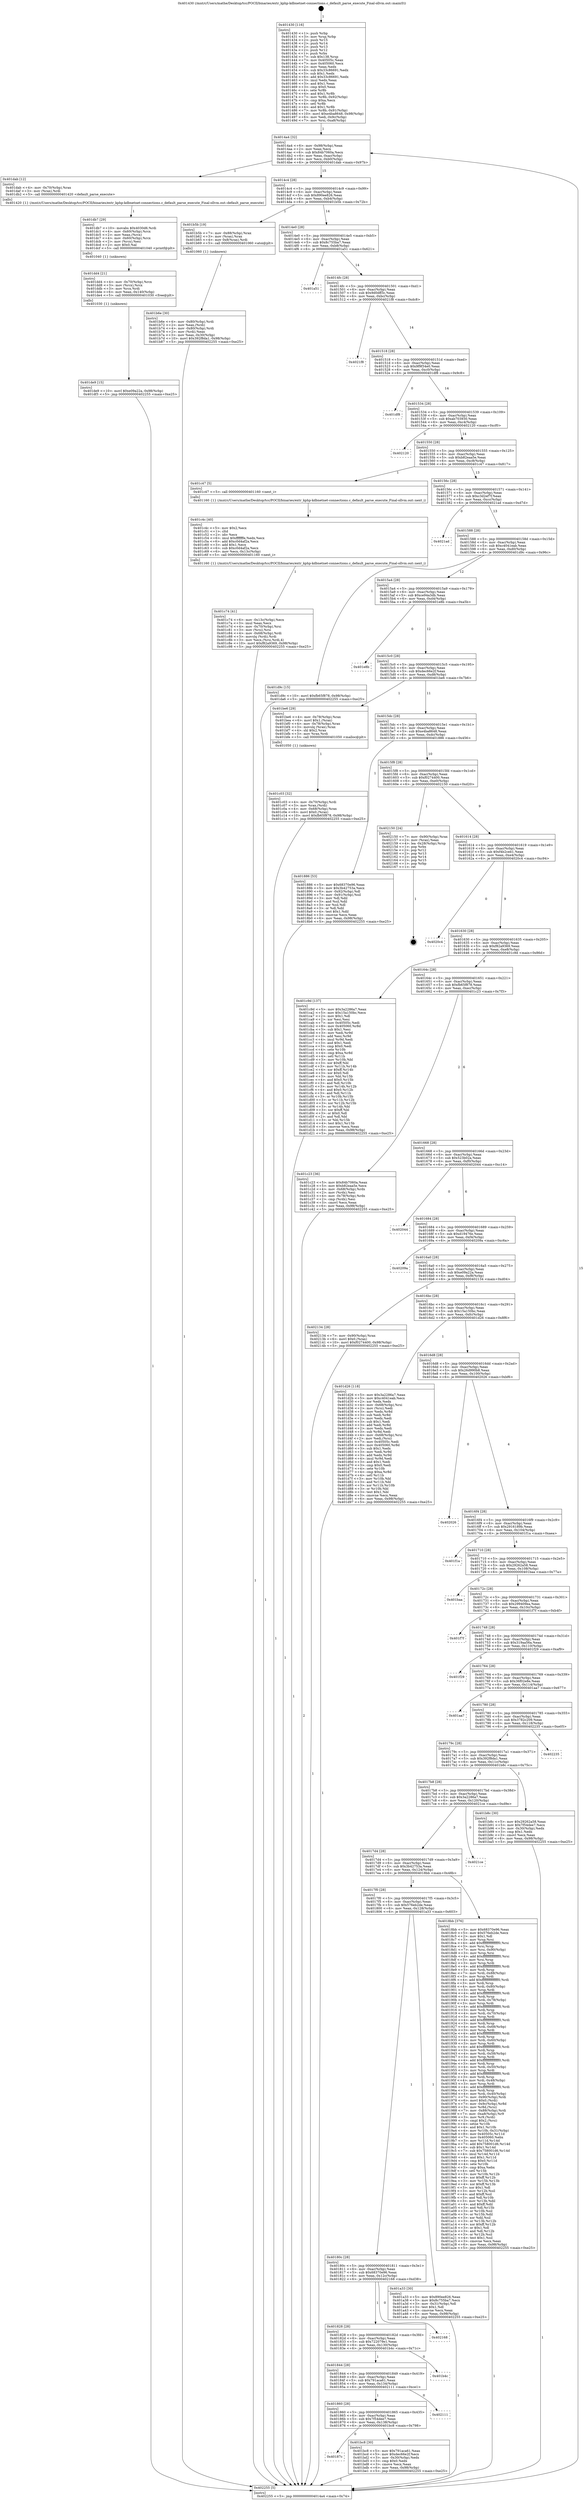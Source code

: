 digraph "0x401430" {
  label = "0x401430 (/mnt/c/Users/mathe/Desktop/tcc/POCII/binaries/extr_kphp-kdbnetnet-connections.c_default_parse_execute_Final-ollvm.out::main(0))"
  labelloc = "t"
  node[shape=record]

  Entry [label="",width=0.3,height=0.3,shape=circle,fillcolor=black,style=filled]
  "0x4014a4" [label="{
     0x4014a4 [32]\l
     | [instrs]\l
     &nbsp;&nbsp;0x4014a4 \<+6\>: mov -0x98(%rbp),%eax\l
     &nbsp;&nbsp;0x4014aa \<+2\>: mov %eax,%ecx\l
     &nbsp;&nbsp;0x4014ac \<+6\>: sub $0x84b7060a,%ecx\l
     &nbsp;&nbsp;0x4014b2 \<+6\>: mov %eax,-0xac(%rbp)\l
     &nbsp;&nbsp;0x4014b8 \<+6\>: mov %ecx,-0xb0(%rbp)\l
     &nbsp;&nbsp;0x4014be \<+6\>: je 0000000000401dab \<main+0x97b\>\l
  }"]
  "0x401dab" [label="{
     0x401dab [12]\l
     | [instrs]\l
     &nbsp;&nbsp;0x401dab \<+4\>: mov -0x70(%rbp),%rax\l
     &nbsp;&nbsp;0x401daf \<+3\>: mov (%rax),%rdi\l
     &nbsp;&nbsp;0x401db2 \<+5\>: call 0000000000401420 \<default_parse_execute\>\l
     | [calls]\l
     &nbsp;&nbsp;0x401420 \{1\} (/mnt/c/Users/mathe/Desktop/tcc/POCII/binaries/extr_kphp-kdbnetnet-connections.c_default_parse_execute_Final-ollvm.out::default_parse_execute)\l
  }"]
  "0x4014c4" [label="{
     0x4014c4 [28]\l
     | [instrs]\l
     &nbsp;&nbsp;0x4014c4 \<+5\>: jmp 00000000004014c9 \<main+0x99\>\l
     &nbsp;&nbsp;0x4014c9 \<+6\>: mov -0xac(%rbp),%eax\l
     &nbsp;&nbsp;0x4014cf \<+5\>: sub $0x890ee826,%eax\l
     &nbsp;&nbsp;0x4014d4 \<+6\>: mov %eax,-0xb4(%rbp)\l
     &nbsp;&nbsp;0x4014da \<+6\>: je 0000000000401b5b \<main+0x72b\>\l
  }"]
  Exit [label="",width=0.3,height=0.3,shape=circle,fillcolor=black,style=filled,peripheries=2]
  "0x401b5b" [label="{
     0x401b5b [19]\l
     | [instrs]\l
     &nbsp;&nbsp;0x401b5b \<+7\>: mov -0x88(%rbp),%rax\l
     &nbsp;&nbsp;0x401b62 \<+3\>: mov (%rax),%rax\l
     &nbsp;&nbsp;0x401b65 \<+4\>: mov 0x8(%rax),%rdi\l
     &nbsp;&nbsp;0x401b69 \<+5\>: call 0000000000401060 \<atoi@plt\>\l
     | [calls]\l
     &nbsp;&nbsp;0x401060 \{1\} (unknown)\l
  }"]
  "0x4014e0" [label="{
     0x4014e0 [28]\l
     | [instrs]\l
     &nbsp;&nbsp;0x4014e0 \<+5\>: jmp 00000000004014e5 \<main+0xb5\>\l
     &nbsp;&nbsp;0x4014e5 \<+6\>: mov -0xac(%rbp),%eax\l
     &nbsp;&nbsp;0x4014eb \<+5\>: sub $0x8c755ba7,%eax\l
     &nbsp;&nbsp;0x4014f0 \<+6\>: mov %eax,-0xb8(%rbp)\l
     &nbsp;&nbsp;0x4014f6 \<+6\>: je 0000000000401a51 \<main+0x621\>\l
  }"]
  "0x401de9" [label="{
     0x401de9 [15]\l
     | [instrs]\l
     &nbsp;&nbsp;0x401de9 \<+10\>: movl $0xe09a22a,-0x98(%rbp)\l
     &nbsp;&nbsp;0x401df3 \<+5\>: jmp 0000000000402255 \<main+0xe25\>\l
  }"]
  "0x401a51" [label="{
     0x401a51\l
  }", style=dashed]
  "0x4014fc" [label="{
     0x4014fc [28]\l
     | [instrs]\l
     &nbsp;&nbsp;0x4014fc \<+5\>: jmp 0000000000401501 \<main+0xd1\>\l
     &nbsp;&nbsp;0x401501 \<+6\>: mov -0xac(%rbp),%eax\l
     &nbsp;&nbsp;0x401507 \<+5\>: sub $0x9d0dff3c,%eax\l
     &nbsp;&nbsp;0x40150c \<+6\>: mov %eax,-0xbc(%rbp)\l
     &nbsp;&nbsp;0x401512 \<+6\>: je 00000000004021f8 \<main+0xdc8\>\l
  }"]
  "0x401dd4" [label="{
     0x401dd4 [21]\l
     | [instrs]\l
     &nbsp;&nbsp;0x401dd4 \<+4\>: mov -0x70(%rbp),%rcx\l
     &nbsp;&nbsp;0x401dd8 \<+3\>: mov (%rcx),%rcx\l
     &nbsp;&nbsp;0x401ddb \<+3\>: mov %rcx,%rdi\l
     &nbsp;&nbsp;0x401dde \<+6\>: mov %eax,-0x140(%rbp)\l
     &nbsp;&nbsp;0x401de4 \<+5\>: call 0000000000401030 \<free@plt\>\l
     | [calls]\l
     &nbsp;&nbsp;0x401030 \{1\} (unknown)\l
  }"]
  "0x4021f8" [label="{
     0x4021f8\l
  }", style=dashed]
  "0x401518" [label="{
     0x401518 [28]\l
     | [instrs]\l
     &nbsp;&nbsp;0x401518 \<+5\>: jmp 000000000040151d \<main+0xed\>\l
     &nbsp;&nbsp;0x40151d \<+6\>: mov -0xac(%rbp),%eax\l
     &nbsp;&nbsp;0x401523 \<+5\>: sub $0x9f9f34e0,%eax\l
     &nbsp;&nbsp;0x401528 \<+6\>: mov %eax,-0xc0(%rbp)\l
     &nbsp;&nbsp;0x40152e \<+6\>: je 0000000000401df8 \<main+0x9c8\>\l
  }"]
  "0x401db7" [label="{
     0x401db7 [29]\l
     | [instrs]\l
     &nbsp;&nbsp;0x401db7 \<+10\>: movabs $0x4030d6,%rdi\l
     &nbsp;&nbsp;0x401dc1 \<+4\>: mov -0x60(%rbp),%rcx\l
     &nbsp;&nbsp;0x401dc5 \<+2\>: mov %eax,(%rcx)\l
     &nbsp;&nbsp;0x401dc7 \<+4\>: mov -0x60(%rbp),%rcx\l
     &nbsp;&nbsp;0x401dcb \<+2\>: mov (%rcx),%esi\l
     &nbsp;&nbsp;0x401dcd \<+2\>: mov $0x0,%al\l
     &nbsp;&nbsp;0x401dcf \<+5\>: call 0000000000401040 \<printf@plt\>\l
     | [calls]\l
     &nbsp;&nbsp;0x401040 \{1\} (unknown)\l
  }"]
  "0x401df8" [label="{
     0x401df8\l
  }", style=dashed]
  "0x401534" [label="{
     0x401534 [28]\l
     | [instrs]\l
     &nbsp;&nbsp;0x401534 \<+5\>: jmp 0000000000401539 \<main+0x109\>\l
     &nbsp;&nbsp;0x401539 \<+6\>: mov -0xac(%rbp),%eax\l
     &nbsp;&nbsp;0x40153f \<+5\>: sub $0xab703930,%eax\l
     &nbsp;&nbsp;0x401544 \<+6\>: mov %eax,-0xc4(%rbp)\l
     &nbsp;&nbsp;0x40154a \<+6\>: je 0000000000402120 \<main+0xcf0\>\l
  }"]
  "0x401c74" [label="{
     0x401c74 [41]\l
     | [instrs]\l
     &nbsp;&nbsp;0x401c74 \<+6\>: mov -0x13c(%rbp),%ecx\l
     &nbsp;&nbsp;0x401c7a \<+3\>: imul %eax,%ecx\l
     &nbsp;&nbsp;0x401c7d \<+4\>: mov -0x70(%rbp),%rsi\l
     &nbsp;&nbsp;0x401c81 \<+3\>: mov (%rsi),%rsi\l
     &nbsp;&nbsp;0x401c84 \<+4\>: mov -0x68(%rbp),%rdi\l
     &nbsp;&nbsp;0x401c88 \<+3\>: movslq (%rdi),%rdi\l
     &nbsp;&nbsp;0x401c8b \<+3\>: mov %ecx,(%rsi,%rdi,4)\l
     &nbsp;&nbsp;0x401c8e \<+10\>: movl $0xf82a9369,-0x98(%rbp)\l
     &nbsp;&nbsp;0x401c98 \<+5\>: jmp 0000000000402255 \<main+0xe25\>\l
  }"]
  "0x402120" [label="{
     0x402120\l
  }", style=dashed]
  "0x401550" [label="{
     0x401550 [28]\l
     | [instrs]\l
     &nbsp;&nbsp;0x401550 \<+5\>: jmp 0000000000401555 \<main+0x125\>\l
     &nbsp;&nbsp;0x401555 \<+6\>: mov -0xac(%rbp),%eax\l
     &nbsp;&nbsp;0x40155b \<+5\>: sub $0xb82eaa5e,%eax\l
     &nbsp;&nbsp;0x401560 \<+6\>: mov %eax,-0xc8(%rbp)\l
     &nbsp;&nbsp;0x401566 \<+6\>: je 0000000000401c47 \<main+0x817\>\l
  }"]
  "0x401c4c" [label="{
     0x401c4c [40]\l
     | [instrs]\l
     &nbsp;&nbsp;0x401c4c \<+5\>: mov $0x2,%ecx\l
     &nbsp;&nbsp;0x401c51 \<+1\>: cltd\l
     &nbsp;&nbsp;0x401c52 \<+2\>: idiv %ecx\l
     &nbsp;&nbsp;0x401c54 \<+6\>: imul $0xfffffffe,%edx,%ecx\l
     &nbsp;&nbsp;0x401c5a \<+6\>: add $0xc0d4af2a,%ecx\l
     &nbsp;&nbsp;0x401c60 \<+3\>: add $0x1,%ecx\l
     &nbsp;&nbsp;0x401c63 \<+6\>: sub $0xc0d4af2a,%ecx\l
     &nbsp;&nbsp;0x401c69 \<+6\>: mov %ecx,-0x13c(%rbp)\l
     &nbsp;&nbsp;0x401c6f \<+5\>: call 0000000000401160 \<next_i\>\l
     | [calls]\l
     &nbsp;&nbsp;0x401160 \{1\} (/mnt/c/Users/mathe/Desktop/tcc/POCII/binaries/extr_kphp-kdbnetnet-connections.c_default_parse_execute_Final-ollvm.out::next_i)\l
  }"]
  "0x401c47" [label="{
     0x401c47 [5]\l
     | [instrs]\l
     &nbsp;&nbsp;0x401c47 \<+5\>: call 0000000000401160 \<next_i\>\l
     | [calls]\l
     &nbsp;&nbsp;0x401160 \{1\} (/mnt/c/Users/mathe/Desktop/tcc/POCII/binaries/extr_kphp-kdbnetnet-connections.c_default_parse_execute_Final-ollvm.out::next_i)\l
  }"]
  "0x40156c" [label="{
     0x40156c [28]\l
     | [instrs]\l
     &nbsp;&nbsp;0x40156c \<+5\>: jmp 0000000000401571 \<main+0x141\>\l
     &nbsp;&nbsp;0x401571 \<+6\>: mov -0xac(%rbp),%eax\l
     &nbsp;&nbsp;0x401577 \<+5\>: sub $0xc3d2ef7f,%eax\l
     &nbsp;&nbsp;0x40157c \<+6\>: mov %eax,-0xcc(%rbp)\l
     &nbsp;&nbsp;0x401582 \<+6\>: je 00000000004021ad \<main+0xd7d\>\l
  }"]
  "0x401c03" [label="{
     0x401c03 [32]\l
     | [instrs]\l
     &nbsp;&nbsp;0x401c03 \<+4\>: mov -0x70(%rbp),%rdi\l
     &nbsp;&nbsp;0x401c07 \<+3\>: mov %rax,(%rdi)\l
     &nbsp;&nbsp;0x401c0a \<+4\>: mov -0x68(%rbp),%rax\l
     &nbsp;&nbsp;0x401c0e \<+6\>: movl $0x0,(%rax)\l
     &nbsp;&nbsp;0x401c14 \<+10\>: movl $0xfb65f878,-0x98(%rbp)\l
     &nbsp;&nbsp;0x401c1e \<+5\>: jmp 0000000000402255 \<main+0xe25\>\l
  }"]
  "0x4021ad" [label="{
     0x4021ad\l
  }", style=dashed]
  "0x401588" [label="{
     0x401588 [28]\l
     | [instrs]\l
     &nbsp;&nbsp;0x401588 \<+5\>: jmp 000000000040158d \<main+0x15d\>\l
     &nbsp;&nbsp;0x40158d \<+6\>: mov -0xac(%rbp),%eax\l
     &nbsp;&nbsp;0x401593 \<+5\>: sub $0xc4041eab,%eax\l
     &nbsp;&nbsp;0x401598 \<+6\>: mov %eax,-0xd0(%rbp)\l
     &nbsp;&nbsp;0x40159e \<+6\>: je 0000000000401d9c \<main+0x96c\>\l
  }"]
  "0x40187c" [label="{
     0x40187c\l
  }", style=dashed]
  "0x401d9c" [label="{
     0x401d9c [15]\l
     | [instrs]\l
     &nbsp;&nbsp;0x401d9c \<+10\>: movl $0xfb65f878,-0x98(%rbp)\l
     &nbsp;&nbsp;0x401da6 \<+5\>: jmp 0000000000402255 \<main+0xe25\>\l
  }"]
  "0x4015a4" [label="{
     0x4015a4 [28]\l
     | [instrs]\l
     &nbsp;&nbsp;0x4015a4 \<+5\>: jmp 00000000004015a9 \<main+0x179\>\l
     &nbsp;&nbsp;0x4015a9 \<+6\>: mov -0xac(%rbp),%eax\l
     &nbsp;&nbsp;0x4015af \<+5\>: sub $0xce94a3db,%eax\l
     &nbsp;&nbsp;0x4015b4 \<+6\>: mov %eax,-0xd4(%rbp)\l
     &nbsp;&nbsp;0x4015ba \<+6\>: je 0000000000401e8b \<main+0xa5b\>\l
  }"]
  "0x401bc8" [label="{
     0x401bc8 [30]\l
     | [instrs]\l
     &nbsp;&nbsp;0x401bc8 \<+5\>: mov $0x791aca61,%eax\l
     &nbsp;&nbsp;0x401bcd \<+5\>: mov $0xdec66e2f,%ecx\l
     &nbsp;&nbsp;0x401bd2 \<+3\>: mov -0x30(%rbp),%edx\l
     &nbsp;&nbsp;0x401bd5 \<+3\>: cmp $0x0,%edx\l
     &nbsp;&nbsp;0x401bd8 \<+3\>: cmove %ecx,%eax\l
     &nbsp;&nbsp;0x401bdb \<+6\>: mov %eax,-0x98(%rbp)\l
     &nbsp;&nbsp;0x401be1 \<+5\>: jmp 0000000000402255 \<main+0xe25\>\l
  }"]
  "0x401e8b" [label="{
     0x401e8b\l
  }", style=dashed]
  "0x4015c0" [label="{
     0x4015c0 [28]\l
     | [instrs]\l
     &nbsp;&nbsp;0x4015c0 \<+5\>: jmp 00000000004015c5 \<main+0x195\>\l
     &nbsp;&nbsp;0x4015c5 \<+6\>: mov -0xac(%rbp),%eax\l
     &nbsp;&nbsp;0x4015cb \<+5\>: sub $0xdec66e2f,%eax\l
     &nbsp;&nbsp;0x4015d0 \<+6\>: mov %eax,-0xd8(%rbp)\l
     &nbsp;&nbsp;0x4015d6 \<+6\>: je 0000000000401be6 \<main+0x7b6\>\l
  }"]
  "0x401860" [label="{
     0x401860 [28]\l
     | [instrs]\l
     &nbsp;&nbsp;0x401860 \<+5\>: jmp 0000000000401865 \<main+0x435\>\l
     &nbsp;&nbsp;0x401865 \<+6\>: mov -0xac(%rbp),%eax\l
     &nbsp;&nbsp;0x40186b \<+5\>: sub $0x7f54dee7,%eax\l
     &nbsp;&nbsp;0x401870 \<+6\>: mov %eax,-0x138(%rbp)\l
     &nbsp;&nbsp;0x401876 \<+6\>: je 0000000000401bc8 \<main+0x798\>\l
  }"]
  "0x401be6" [label="{
     0x401be6 [29]\l
     | [instrs]\l
     &nbsp;&nbsp;0x401be6 \<+4\>: mov -0x78(%rbp),%rax\l
     &nbsp;&nbsp;0x401bea \<+6\>: movl $0x1,(%rax)\l
     &nbsp;&nbsp;0x401bf0 \<+4\>: mov -0x78(%rbp),%rax\l
     &nbsp;&nbsp;0x401bf4 \<+3\>: movslq (%rax),%rax\l
     &nbsp;&nbsp;0x401bf7 \<+4\>: shl $0x2,%rax\l
     &nbsp;&nbsp;0x401bfb \<+3\>: mov %rax,%rdi\l
     &nbsp;&nbsp;0x401bfe \<+5\>: call 0000000000401050 \<malloc@plt\>\l
     | [calls]\l
     &nbsp;&nbsp;0x401050 \{1\} (unknown)\l
  }"]
  "0x4015dc" [label="{
     0x4015dc [28]\l
     | [instrs]\l
     &nbsp;&nbsp;0x4015dc \<+5\>: jmp 00000000004015e1 \<main+0x1b1\>\l
     &nbsp;&nbsp;0x4015e1 \<+6\>: mov -0xac(%rbp),%eax\l
     &nbsp;&nbsp;0x4015e7 \<+5\>: sub $0xe4ba8648,%eax\l
     &nbsp;&nbsp;0x4015ec \<+6\>: mov %eax,-0xdc(%rbp)\l
     &nbsp;&nbsp;0x4015f2 \<+6\>: je 0000000000401886 \<main+0x456\>\l
  }"]
  "0x402111" [label="{
     0x402111\l
  }", style=dashed]
  "0x401886" [label="{
     0x401886 [53]\l
     | [instrs]\l
     &nbsp;&nbsp;0x401886 \<+5\>: mov $0x68370e96,%eax\l
     &nbsp;&nbsp;0x40188b \<+5\>: mov $0x3b42753a,%ecx\l
     &nbsp;&nbsp;0x401890 \<+6\>: mov -0x92(%rbp),%dl\l
     &nbsp;&nbsp;0x401896 \<+7\>: mov -0x91(%rbp),%sil\l
     &nbsp;&nbsp;0x40189d \<+3\>: mov %dl,%dil\l
     &nbsp;&nbsp;0x4018a0 \<+3\>: and %sil,%dil\l
     &nbsp;&nbsp;0x4018a3 \<+3\>: xor %sil,%dl\l
     &nbsp;&nbsp;0x4018a6 \<+3\>: or %dl,%dil\l
     &nbsp;&nbsp;0x4018a9 \<+4\>: test $0x1,%dil\l
     &nbsp;&nbsp;0x4018ad \<+3\>: cmovne %ecx,%eax\l
     &nbsp;&nbsp;0x4018b0 \<+6\>: mov %eax,-0x98(%rbp)\l
     &nbsp;&nbsp;0x4018b6 \<+5\>: jmp 0000000000402255 \<main+0xe25\>\l
  }"]
  "0x4015f8" [label="{
     0x4015f8 [28]\l
     | [instrs]\l
     &nbsp;&nbsp;0x4015f8 \<+5\>: jmp 00000000004015fd \<main+0x1cd\>\l
     &nbsp;&nbsp;0x4015fd \<+6\>: mov -0xac(%rbp),%eax\l
     &nbsp;&nbsp;0x401603 \<+5\>: sub $0xf0274400,%eax\l
     &nbsp;&nbsp;0x401608 \<+6\>: mov %eax,-0xe0(%rbp)\l
     &nbsp;&nbsp;0x40160e \<+6\>: je 0000000000402150 \<main+0xd20\>\l
  }"]
  "0x402255" [label="{
     0x402255 [5]\l
     | [instrs]\l
     &nbsp;&nbsp;0x402255 \<+5\>: jmp 00000000004014a4 \<main+0x74\>\l
  }"]
  "0x401430" [label="{
     0x401430 [116]\l
     | [instrs]\l
     &nbsp;&nbsp;0x401430 \<+1\>: push %rbp\l
     &nbsp;&nbsp;0x401431 \<+3\>: mov %rsp,%rbp\l
     &nbsp;&nbsp;0x401434 \<+2\>: push %r15\l
     &nbsp;&nbsp;0x401436 \<+2\>: push %r14\l
     &nbsp;&nbsp;0x401438 \<+2\>: push %r13\l
     &nbsp;&nbsp;0x40143a \<+2\>: push %r12\l
     &nbsp;&nbsp;0x40143c \<+1\>: push %rbx\l
     &nbsp;&nbsp;0x40143d \<+7\>: sub $0x138,%rsp\l
     &nbsp;&nbsp;0x401444 \<+7\>: mov 0x40505c,%eax\l
     &nbsp;&nbsp;0x40144b \<+7\>: mov 0x405060,%ecx\l
     &nbsp;&nbsp;0x401452 \<+2\>: mov %eax,%edx\l
     &nbsp;&nbsp;0x401454 \<+6\>: sub $0x33c86691,%edx\l
     &nbsp;&nbsp;0x40145a \<+3\>: sub $0x1,%edx\l
     &nbsp;&nbsp;0x40145d \<+6\>: add $0x33c86691,%edx\l
     &nbsp;&nbsp;0x401463 \<+3\>: imul %edx,%eax\l
     &nbsp;&nbsp;0x401466 \<+3\>: and $0x1,%eax\l
     &nbsp;&nbsp;0x401469 \<+3\>: cmp $0x0,%eax\l
     &nbsp;&nbsp;0x40146c \<+4\>: sete %r8b\l
     &nbsp;&nbsp;0x401470 \<+4\>: and $0x1,%r8b\l
     &nbsp;&nbsp;0x401474 \<+7\>: mov %r8b,-0x92(%rbp)\l
     &nbsp;&nbsp;0x40147b \<+3\>: cmp $0xa,%ecx\l
     &nbsp;&nbsp;0x40147e \<+4\>: setl %r8b\l
     &nbsp;&nbsp;0x401482 \<+4\>: and $0x1,%r8b\l
     &nbsp;&nbsp;0x401486 \<+7\>: mov %r8b,-0x91(%rbp)\l
     &nbsp;&nbsp;0x40148d \<+10\>: movl $0xe4ba8648,-0x98(%rbp)\l
     &nbsp;&nbsp;0x401497 \<+6\>: mov %edi,-0x9c(%rbp)\l
     &nbsp;&nbsp;0x40149d \<+7\>: mov %rsi,-0xa8(%rbp)\l
  }"]
  "0x401844" [label="{
     0x401844 [28]\l
     | [instrs]\l
     &nbsp;&nbsp;0x401844 \<+5\>: jmp 0000000000401849 \<main+0x419\>\l
     &nbsp;&nbsp;0x401849 \<+6\>: mov -0xac(%rbp),%eax\l
     &nbsp;&nbsp;0x40184f \<+5\>: sub $0x791aca61,%eax\l
     &nbsp;&nbsp;0x401854 \<+6\>: mov %eax,-0x134(%rbp)\l
     &nbsp;&nbsp;0x40185a \<+6\>: je 0000000000402111 \<main+0xce1\>\l
  }"]
  "0x402150" [label="{
     0x402150 [24]\l
     | [instrs]\l
     &nbsp;&nbsp;0x402150 \<+7\>: mov -0x90(%rbp),%rax\l
     &nbsp;&nbsp;0x402157 \<+2\>: mov (%rax),%eax\l
     &nbsp;&nbsp;0x402159 \<+4\>: lea -0x28(%rbp),%rsp\l
     &nbsp;&nbsp;0x40215d \<+1\>: pop %rbx\l
     &nbsp;&nbsp;0x40215e \<+2\>: pop %r12\l
     &nbsp;&nbsp;0x402160 \<+2\>: pop %r13\l
     &nbsp;&nbsp;0x402162 \<+2\>: pop %r14\l
     &nbsp;&nbsp;0x402164 \<+2\>: pop %r15\l
     &nbsp;&nbsp;0x402166 \<+1\>: pop %rbp\l
     &nbsp;&nbsp;0x402167 \<+1\>: ret\l
  }"]
  "0x401614" [label="{
     0x401614 [28]\l
     | [instrs]\l
     &nbsp;&nbsp;0x401614 \<+5\>: jmp 0000000000401619 \<main+0x1e9\>\l
     &nbsp;&nbsp;0x401619 \<+6\>: mov -0xac(%rbp),%eax\l
     &nbsp;&nbsp;0x40161f \<+5\>: sub $0xf4b2ceb1,%eax\l
     &nbsp;&nbsp;0x401624 \<+6\>: mov %eax,-0xe4(%rbp)\l
     &nbsp;&nbsp;0x40162a \<+6\>: je 00000000004020c4 \<main+0xc94\>\l
  }"]
  "0x401b4c" [label="{
     0x401b4c\l
  }", style=dashed]
  "0x4020c4" [label="{
     0x4020c4\l
  }", style=dashed]
  "0x401630" [label="{
     0x401630 [28]\l
     | [instrs]\l
     &nbsp;&nbsp;0x401630 \<+5\>: jmp 0000000000401635 \<main+0x205\>\l
     &nbsp;&nbsp;0x401635 \<+6\>: mov -0xac(%rbp),%eax\l
     &nbsp;&nbsp;0x40163b \<+5\>: sub $0xf82a9369,%eax\l
     &nbsp;&nbsp;0x401640 \<+6\>: mov %eax,-0xe8(%rbp)\l
     &nbsp;&nbsp;0x401646 \<+6\>: je 0000000000401c9d \<main+0x86d\>\l
  }"]
  "0x401828" [label="{
     0x401828 [28]\l
     | [instrs]\l
     &nbsp;&nbsp;0x401828 \<+5\>: jmp 000000000040182d \<main+0x3fd\>\l
     &nbsp;&nbsp;0x40182d \<+6\>: mov -0xac(%rbp),%eax\l
     &nbsp;&nbsp;0x401833 \<+5\>: sub $0x722079e1,%eax\l
     &nbsp;&nbsp;0x401838 \<+6\>: mov %eax,-0x130(%rbp)\l
     &nbsp;&nbsp;0x40183e \<+6\>: je 0000000000401b4c \<main+0x71c\>\l
  }"]
  "0x401c9d" [label="{
     0x401c9d [137]\l
     | [instrs]\l
     &nbsp;&nbsp;0x401c9d \<+5\>: mov $0x3a2286a7,%eax\l
     &nbsp;&nbsp;0x401ca2 \<+5\>: mov $0x15a150bc,%ecx\l
     &nbsp;&nbsp;0x401ca7 \<+2\>: mov $0x1,%dl\l
     &nbsp;&nbsp;0x401ca9 \<+2\>: xor %esi,%esi\l
     &nbsp;&nbsp;0x401cab \<+7\>: mov 0x40505c,%edi\l
     &nbsp;&nbsp;0x401cb2 \<+8\>: mov 0x405060,%r8d\l
     &nbsp;&nbsp;0x401cba \<+3\>: sub $0x1,%esi\l
     &nbsp;&nbsp;0x401cbd \<+3\>: mov %edi,%r9d\l
     &nbsp;&nbsp;0x401cc0 \<+3\>: add %esi,%r9d\l
     &nbsp;&nbsp;0x401cc3 \<+4\>: imul %r9d,%edi\l
     &nbsp;&nbsp;0x401cc7 \<+3\>: and $0x1,%edi\l
     &nbsp;&nbsp;0x401cca \<+3\>: cmp $0x0,%edi\l
     &nbsp;&nbsp;0x401ccd \<+4\>: sete %r10b\l
     &nbsp;&nbsp;0x401cd1 \<+4\>: cmp $0xa,%r8d\l
     &nbsp;&nbsp;0x401cd5 \<+4\>: setl %r11b\l
     &nbsp;&nbsp;0x401cd9 \<+3\>: mov %r10b,%bl\l
     &nbsp;&nbsp;0x401cdc \<+3\>: xor $0xff,%bl\l
     &nbsp;&nbsp;0x401cdf \<+3\>: mov %r11b,%r14b\l
     &nbsp;&nbsp;0x401ce2 \<+4\>: xor $0xff,%r14b\l
     &nbsp;&nbsp;0x401ce6 \<+3\>: xor $0x0,%dl\l
     &nbsp;&nbsp;0x401ce9 \<+3\>: mov %bl,%r15b\l
     &nbsp;&nbsp;0x401cec \<+4\>: and $0x0,%r15b\l
     &nbsp;&nbsp;0x401cf0 \<+3\>: and %dl,%r10b\l
     &nbsp;&nbsp;0x401cf3 \<+3\>: mov %r14b,%r12b\l
     &nbsp;&nbsp;0x401cf6 \<+4\>: and $0x0,%r12b\l
     &nbsp;&nbsp;0x401cfa \<+3\>: and %dl,%r11b\l
     &nbsp;&nbsp;0x401cfd \<+3\>: or %r10b,%r15b\l
     &nbsp;&nbsp;0x401d00 \<+3\>: or %r11b,%r12b\l
     &nbsp;&nbsp;0x401d03 \<+3\>: xor %r12b,%r15b\l
     &nbsp;&nbsp;0x401d06 \<+3\>: or %r14b,%bl\l
     &nbsp;&nbsp;0x401d09 \<+3\>: xor $0xff,%bl\l
     &nbsp;&nbsp;0x401d0c \<+3\>: or $0x0,%dl\l
     &nbsp;&nbsp;0x401d0f \<+2\>: and %dl,%bl\l
     &nbsp;&nbsp;0x401d11 \<+3\>: or %bl,%r15b\l
     &nbsp;&nbsp;0x401d14 \<+4\>: test $0x1,%r15b\l
     &nbsp;&nbsp;0x401d18 \<+3\>: cmovne %ecx,%eax\l
     &nbsp;&nbsp;0x401d1b \<+6\>: mov %eax,-0x98(%rbp)\l
     &nbsp;&nbsp;0x401d21 \<+5\>: jmp 0000000000402255 \<main+0xe25\>\l
  }"]
  "0x40164c" [label="{
     0x40164c [28]\l
     | [instrs]\l
     &nbsp;&nbsp;0x40164c \<+5\>: jmp 0000000000401651 \<main+0x221\>\l
     &nbsp;&nbsp;0x401651 \<+6\>: mov -0xac(%rbp),%eax\l
     &nbsp;&nbsp;0x401657 \<+5\>: sub $0xfb65f878,%eax\l
     &nbsp;&nbsp;0x40165c \<+6\>: mov %eax,-0xec(%rbp)\l
     &nbsp;&nbsp;0x401662 \<+6\>: je 0000000000401c23 \<main+0x7f3\>\l
  }"]
  "0x402168" [label="{
     0x402168\l
  }", style=dashed]
  "0x401c23" [label="{
     0x401c23 [36]\l
     | [instrs]\l
     &nbsp;&nbsp;0x401c23 \<+5\>: mov $0x84b7060a,%eax\l
     &nbsp;&nbsp;0x401c28 \<+5\>: mov $0xb82eaa5e,%ecx\l
     &nbsp;&nbsp;0x401c2d \<+4\>: mov -0x68(%rbp),%rdx\l
     &nbsp;&nbsp;0x401c31 \<+2\>: mov (%rdx),%esi\l
     &nbsp;&nbsp;0x401c33 \<+4\>: mov -0x78(%rbp),%rdx\l
     &nbsp;&nbsp;0x401c37 \<+2\>: cmp (%rdx),%esi\l
     &nbsp;&nbsp;0x401c39 \<+3\>: cmovl %ecx,%eax\l
     &nbsp;&nbsp;0x401c3c \<+6\>: mov %eax,-0x98(%rbp)\l
     &nbsp;&nbsp;0x401c42 \<+5\>: jmp 0000000000402255 \<main+0xe25\>\l
  }"]
  "0x401668" [label="{
     0x401668 [28]\l
     | [instrs]\l
     &nbsp;&nbsp;0x401668 \<+5\>: jmp 000000000040166d \<main+0x23d\>\l
     &nbsp;&nbsp;0x40166d \<+6\>: mov -0xac(%rbp),%eax\l
     &nbsp;&nbsp;0x401673 \<+5\>: sub $0x523b02a,%eax\l
     &nbsp;&nbsp;0x401678 \<+6\>: mov %eax,-0xf0(%rbp)\l
     &nbsp;&nbsp;0x40167e \<+6\>: je 0000000000402044 \<main+0xc14\>\l
  }"]
  "0x401b6e" [label="{
     0x401b6e [30]\l
     | [instrs]\l
     &nbsp;&nbsp;0x401b6e \<+4\>: mov -0x80(%rbp),%rdi\l
     &nbsp;&nbsp;0x401b72 \<+2\>: mov %eax,(%rdi)\l
     &nbsp;&nbsp;0x401b74 \<+4\>: mov -0x80(%rbp),%rdi\l
     &nbsp;&nbsp;0x401b78 \<+2\>: mov (%rdi),%eax\l
     &nbsp;&nbsp;0x401b7a \<+3\>: mov %eax,-0x30(%rbp)\l
     &nbsp;&nbsp;0x401b7d \<+10\>: movl $0x392f8da1,-0x98(%rbp)\l
     &nbsp;&nbsp;0x401b87 \<+5\>: jmp 0000000000402255 \<main+0xe25\>\l
  }"]
  "0x402044" [label="{
     0x402044\l
  }", style=dashed]
  "0x401684" [label="{
     0x401684 [28]\l
     | [instrs]\l
     &nbsp;&nbsp;0x401684 \<+5\>: jmp 0000000000401689 \<main+0x259\>\l
     &nbsp;&nbsp;0x401689 \<+6\>: mov -0xac(%rbp),%eax\l
     &nbsp;&nbsp;0x40168f \<+5\>: sub $0xd19476e,%eax\l
     &nbsp;&nbsp;0x401694 \<+6\>: mov %eax,-0xf4(%rbp)\l
     &nbsp;&nbsp;0x40169a \<+6\>: je 000000000040209a \<main+0xc6a\>\l
  }"]
  "0x40180c" [label="{
     0x40180c [28]\l
     | [instrs]\l
     &nbsp;&nbsp;0x40180c \<+5\>: jmp 0000000000401811 \<main+0x3e1\>\l
     &nbsp;&nbsp;0x401811 \<+6\>: mov -0xac(%rbp),%eax\l
     &nbsp;&nbsp;0x401817 \<+5\>: sub $0x68370e96,%eax\l
     &nbsp;&nbsp;0x40181c \<+6\>: mov %eax,-0x12c(%rbp)\l
     &nbsp;&nbsp;0x401822 \<+6\>: je 0000000000402168 \<main+0xd38\>\l
  }"]
  "0x40209a" [label="{
     0x40209a\l
  }", style=dashed]
  "0x4016a0" [label="{
     0x4016a0 [28]\l
     | [instrs]\l
     &nbsp;&nbsp;0x4016a0 \<+5\>: jmp 00000000004016a5 \<main+0x275\>\l
     &nbsp;&nbsp;0x4016a5 \<+6\>: mov -0xac(%rbp),%eax\l
     &nbsp;&nbsp;0x4016ab \<+5\>: sub $0xe09a22a,%eax\l
     &nbsp;&nbsp;0x4016b0 \<+6\>: mov %eax,-0xf8(%rbp)\l
     &nbsp;&nbsp;0x4016b6 \<+6\>: je 0000000000402134 \<main+0xd04\>\l
  }"]
  "0x401a33" [label="{
     0x401a33 [30]\l
     | [instrs]\l
     &nbsp;&nbsp;0x401a33 \<+5\>: mov $0x890ee826,%eax\l
     &nbsp;&nbsp;0x401a38 \<+5\>: mov $0x8c755ba7,%ecx\l
     &nbsp;&nbsp;0x401a3d \<+3\>: mov -0x31(%rbp),%dl\l
     &nbsp;&nbsp;0x401a40 \<+3\>: test $0x1,%dl\l
     &nbsp;&nbsp;0x401a43 \<+3\>: cmovne %ecx,%eax\l
     &nbsp;&nbsp;0x401a46 \<+6\>: mov %eax,-0x98(%rbp)\l
     &nbsp;&nbsp;0x401a4c \<+5\>: jmp 0000000000402255 \<main+0xe25\>\l
  }"]
  "0x402134" [label="{
     0x402134 [28]\l
     | [instrs]\l
     &nbsp;&nbsp;0x402134 \<+7\>: mov -0x90(%rbp),%rax\l
     &nbsp;&nbsp;0x40213b \<+6\>: movl $0x0,(%rax)\l
     &nbsp;&nbsp;0x402141 \<+10\>: movl $0xf0274400,-0x98(%rbp)\l
     &nbsp;&nbsp;0x40214b \<+5\>: jmp 0000000000402255 \<main+0xe25\>\l
  }"]
  "0x4016bc" [label="{
     0x4016bc [28]\l
     | [instrs]\l
     &nbsp;&nbsp;0x4016bc \<+5\>: jmp 00000000004016c1 \<main+0x291\>\l
     &nbsp;&nbsp;0x4016c1 \<+6\>: mov -0xac(%rbp),%eax\l
     &nbsp;&nbsp;0x4016c7 \<+5\>: sub $0x15a150bc,%eax\l
     &nbsp;&nbsp;0x4016cc \<+6\>: mov %eax,-0xfc(%rbp)\l
     &nbsp;&nbsp;0x4016d2 \<+6\>: je 0000000000401d26 \<main+0x8f6\>\l
  }"]
  "0x4017f0" [label="{
     0x4017f0 [28]\l
     | [instrs]\l
     &nbsp;&nbsp;0x4017f0 \<+5\>: jmp 00000000004017f5 \<main+0x3c5\>\l
     &nbsp;&nbsp;0x4017f5 \<+6\>: mov -0xac(%rbp),%eax\l
     &nbsp;&nbsp;0x4017fb \<+5\>: sub $0x576eb2de,%eax\l
     &nbsp;&nbsp;0x401800 \<+6\>: mov %eax,-0x128(%rbp)\l
     &nbsp;&nbsp;0x401806 \<+6\>: je 0000000000401a33 \<main+0x603\>\l
  }"]
  "0x401d26" [label="{
     0x401d26 [118]\l
     | [instrs]\l
     &nbsp;&nbsp;0x401d26 \<+5\>: mov $0x3a2286a7,%eax\l
     &nbsp;&nbsp;0x401d2b \<+5\>: mov $0xc4041eab,%ecx\l
     &nbsp;&nbsp;0x401d30 \<+2\>: xor %edx,%edx\l
     &nbsp;&nbsp;0x401d32 \<+4\>: mov -0x68(%rbp),%rsi\l
     &nbsp;&nbsp;0x401d36 \<+2\>: mov (%rsi),%edi\l
     &nbsp;&nbsp;0x401d38 \<+3\>: mov %edx,%r8d\l
     &nbsp;&nbsp;0x401d3b \<+3\>: sub %edi,%r8d\l
     &nbsp;&nbsp;0x401d3e \<+2\>: mov %edx,%edi\l
     &nbsp;&nbsp;0x401d40 \<+3\>: sub $0x1,%edi\l
     &nbsp;&nbsp;0x401d43 \<+3\>: add %edi,%r8d\l
     &nbsp;&nbsp;0x401d46 \<+2\>: mov %edx,%edi\l
     &nbsp;&nbsp;0x401d48 \<+3\>: sub %r8d,%edi\l
     &nbsp;&nbsp;0x401d4b \<+4\>: mov -0x68(%rbp),%rsi\l
     &nbsp;&nbsp;0x401d4f \<+2\>: mov %edi,(%rsi)\l
     &nbsp;&nbsp;0x401d51 \<+7\>: mov 0x40505c,%edi\l
     &nbsp;&nbsp;0x401d58 \<+8\>: mov 0x405060,%r8d\l
     &nbsp;&nbsp;0x401d60 \<+3\>: sub $0x1,%edx\l
     &nbsp;&nbsp;0x401d63 \<+3\>: mov %edi,%r9d\l
     &nbsp;&nbsp;0x401d66 \<+3\>: add %edx,%r9d\l
     &nbsp;&nbsp;0x401d69 \<+4\>: imul %r9d,%edi\l
     &nbsp;&nbsp;0x401d6d \<+3\>: and $0x1,%edi\l
     &nbsp;&nbsp;0x401d70 \<+3\>: cmp $0x0,%edi\l
     &nbsp;&nbsp;0x401d73 \<+4\>: sete %r10b\l
     &nbsp;&nbsp;0x401d77 \<+4\>: cmp $0xa,%r8d\l
     &nbsp;&nbsp;0x401d7b \<+4\>: setl %r11b\l
     &nbsp;&nbsp;0x401d7f \<+3\>: mov %r10b,%bl\l
     &nbsp;&nbsp;0x401d82 \<+3\>: and %r11b,%bl\l
     &nbsp;&nbsp;0x401d85 \<+3\>: xor %r11b,%r10b\l
     &nbsp;&nbsp;0x401d88 \<+3\>: or %r10b,%bl\l
     &nbsp;&nbsp;0x401d8b \<+3\>: test $0x1,%bl\l
     &nbsp;&nbsp;0x401d8e \<+3\>: cmovne %ecx,%eax\l
     &nbsp;&nbsp;0x401d91 \<+6\>: mov %eax,-0x98(%rbp)\l
     &nbsp;&nbsp;0x401d97 \<+5\>: jmp 0000000000402255 \<main+0xe25\>\l
  }"]
  "0x4016d8" [label="{
     0x4016d8 [28]\l
     | [instrs]\l
     &nbsp;&nbsp;0x4016d8 \<+5\>: jmp 00000000004016dd \<main+0x2ad\>\l
     &nbsp;&nbsp;0x4016dd \<+6\>: mov -0xac(%rbp),%eax\l
     &nbsp;&nbsp;0x4016e3 \<+5\>: sub $0x26d990b8,%eax\l
     &nbsp;&nbsp;0x4016e8 \<+6\>: mov %eax,-0x100(%rbp)\l
     &nbsp;&nbsp;0x4016ee \<+6\>: je 0000000000402026 \<main+0xbf6\>\l
  }"]
  "0x4018bb" [label="{
     0x4018bb [376]\l
     | [instrs]\l
     &nbsp;&nbsp;0x4018bb \<+5\>: mov $0x68370e96,%eax\l
     &nbsp;&nbsp;0x4018c0 \<+5\>: mov $0x576eb2de,%ecx\l
     &nbsp;&nbsp;0x4018c5 \<+2\>: mov $0x1,%dl\l
     &nbsp;&nbsp;0x4018c7 \<+3\>: mov %rsp,%rsi\l
     &nbsp;&nbsp;0x4018ca \<+4\>: add $0xfffffffffffffff0,%rsi\l
     &nbsp;&nbsp;0x4018ce \<+3\>: mov %rsi,%rsp\l
     &nbsp;&nbsp;0x4018d1 \<+7\>: mov %rsi,-0x90(%rbp)\l
     &nbsp;&nbsp;0x4018d8 \<+3\>: mov %rsp,%rsi\l
     &nbsp;&nbsp;0x4018db \<+4\>: add $0xfffffffffffffff0,%rsi\l
     &nbsp;&nbsp;0x4018df \<+3\>: mov %rsi,%rsp\l
     &nbsp;&nbsp;0x4018e2 \<+3\>: mov %rsp,%rdi\l
     &nbsp;&nbsp;0x4018e5 \<+4\>: add $0xfffffffffffffff0,%rdi\l
     &nbsp;&nbsp;0x4018e9 \<+3\>: mov %rdi,%rsp\l
     &nbsp;&nbsp;0x4018ec \<+7\>: mov %rdi,-0x88(%rbp)\l
     &nbsp;&nbsp;0x4018f3 \<+3\>: mov %rsp,%rdi\l
     &nbsp;&nbsp;0x4018f6 \<+4\>: add $0xfffffffffffffff0,%rdi\l
     &nbsp;&nbsp;0x4018fa \<+3\>: mov %rdi,%rsp\l
     &nbsp;&nbsp;0x4018fd \<+4\>: mov %rdi,-0x80(%rbp)\l
     &nbsp;&nbsp;0x401901 \<+3\>: mov %rsp,%rdi\l
     &nbsp;&nbsp;0x401904 \<+4\>: add $0xfffffffffffffff0,%rdi\l
     &nbsp;&nbsp;0x401908 \<+3\>: mov %rdi,%rsp\l
     &nbsp;&nbsp;0x40190b \<+4\>: mov %rdi,-0x78(%rbp)\l
     &nbsp;&nbsp;0x40190f \<+3\>: mov %rsp,%rdi\l
     &nbsp;&nbsp;0x401912 \<+4\>: add $0xfffffffffffffff0,%rdi\l
     &nbsp;&nbsp;0x401916 \<+3\>: mov %rdi,%rsp\l
     &nbsp;&nbsp;0x401919 \<+4\>: mov %rdi,-0x70(%rbp)\l
     &nbsp;&nbsp;0x40191d \<+3\>: mov %rsp,%rdi\l
     &nbsp;&nbsp;0x401920 \<+4\>: add $0xfffffffffffffff0,%rdi\l
     &nbsp;&nbsp;0x401924 \<+3\>: mov %rdi,%rsp\l
     &nbsp;&nbsp;0x401927 \<+4\>: mov %rdi,-0x68(%rbp)\l
     &nbsp;&nbsp;0x40192b \<+3\>: mov %rsp,%rdi\l
     &nbsp;&nbsp;0x40192e \<+4\>: add $0xfffffffffffffff0,%rdi\l
     &nbsp;&nbsp;0x401932 \<+3\>: mov %rdi,%rsp\l
     &nbsp;&nbsp;0x401935 \<+4\>: mov %rdi,-0x60(%rbp)\l
     &nbsp;&nbsp;0x401939 \<+3\>: mov %rsp,%rdi\l
     &nbsp;&nbsp;0x40193c \<+4\>: add $0xfffffffffffffff0,%rdi\l
     &nbsp;&nbsp;0x401940 \<+3\>: mov %rdi,%rsp\l
     &nbsp;&nbsp;0x401943 \<+4\>: mov %rdi,-0x58(%rbp)\l
     &nbsp;&nbsp;0x401947 \<+3\>: mov %rsp,%rdi\l
     &nbsp;&nbsp;0x40194a \<+4\>: add $0xfffffffffffffff0,%rdi\l
     &nbsp;&nbsp;0x40194e \<+3\>: mov %rdi,%rsp\l
     &nbsp;&nbsp;0x401951 \<+4\>: mov %rdi,-0x50(%rbp)\l
     &nbsp;&nbsp;0x401955 \<+3\>: mov %rsp,%rdi\l
     &nbsp;&nbsp;0x401958 \<+4\>: add $0xfffffffffffffff0,%rdi\l
     &nbsp;&nbsp;0x40195c \<+3\>: mov %rdi,%rsp\l
     &nbsp;&nbsp;0x40195f \<+4\>: mov %rdi,-0x48(%rbp)\l
     &nbsp;&nbsp;0x401963 \<+3\>: mov %rsp,%rdi\l
     &nbsp;&nbsp;0x401966 \<+4\>: add $0xfffffffffffffff0,%rdi\l
     &nbsp;&nbsp;0x40196a \<+3\>: mov %rdi,%rsp\l
     &nbsp;&nbsp;0x40196d \<+4\>: mov %rdi,-0x40(%rbp)\l
     &nbsp;&nbsp;0x401971 \<+7\>: mov -0x90(%rbp),%rdi\l
     &nbsp;&nbsp;0x401978 \<+6\>: movl $0x0,(%rdi)\l
     &nbsp;&nbsp;0x40197e \<+7\>: mov -0x9c(%rbp),%r8d\l
     &nbsp;&nbsp;0x401985 \<+3\>: mov %r8d,(%rsi)\l
     &nbsp;&nbsp;0x401988 \<+7\>: mov -0x88(%rbp),%rdi\l
     &nbsp;&nbsp;0x40198f \<+7\>: mov -0xa8(%rbp),%r9\l
     &nbsp;&nbsp;0x401996 \<+3\>: mov %r9,(%rdi)\l
     &nbsp;&nbsp;0x401999 \<+3\>: cmpl $0x2,(%rsi)\l
     &nbsp;&nbsp;0x40199c \<+4\>: setne %r10b\l
     &nbsp;&nbsp;0x4019a0 \<+4\>: and $0x1,%r10b\l
     &nbsp;&nbsp;0x4019a4 \<+4\>: mov %r10b,-0x31(%rbp)\l
     &nbsp;&nbsp;0x4019a8 \<+8\>: mov 0x40505c,%r11d\l
     &nbsp;&nbsp;0x4019b0 \<+7\>: mov 0x405060,%ebx\l
     &nbsp;&nbsp;0x4019b7 \<+3\>: mov %r11d,%r14d\l
     &nbsp;&nbsp;0x4019ba \<+7\>: add $0x758001d6,%r14d\l
     &nbsp;&nbsp;0x4019c1 \<+4\>: sub $0x1,%r14d\l
     &nbsp;&nbsp;0x4019c5 \<+7\>: sub $0x758001d6,%r14d\l
     &nbsp;&nbsp;0x4019cc \<+4\>: imul %r14d,%r11d\l
     &nbsp;&nbsp;0x4019d0 \<+4\>: and $0x1,%r11d\l
     &nbsp;&nbsp;0x4019d4 \<+4\>: cmp $0x0,%r11d\l
     &nbsp;&nbsp;0x4019d8 \<+4\>: sete %r10b\l
     &nbsp;&nbsp;0x4019dc \<+3\>: cmp $0xa,%ebx\l
     &nbsp;&nbsp;0x4019df \<+4\>: setl %r15b\l
     &nbsp;&nbsp;0x4019e3 \<+3\>: mov %r10b,%r12b\l
     &nbsp;&nbsp;0x4019e6 \<+4\>: xor $0xff,%r12b\l
     &nbsp;&nbsp;0x4019ea \<+3\>: mov %r15b,%r13b\l
     &nbsp;&nbsp;0x4019ed \<+4\>: xor $0xff,%r13b\l
     &nbsp;&nbsp;0x4019f1 \<+3\>: xor $0x1,%dl\l
     &nbsp;&nbsp;0x4019f4 \<+3\>: mov %r12b,%sil\l
     &nbsp;&nbsp;0x4019f7 \<+4\>: and $0xff,%sil\l
     &nbsp;&nbsp;0x4019fb \<+3\>: and %dl,%r10b\l
     &nbsp;&nbsp;0x4019fe \<+3\>: mov %r13b,%dil\l
     &nbsp;&nbsp;0x401a01 \<+4\>: and $0xff,%dil\l
     &nbsp;&nbsp;0x401a05 \<+3\>: and %dl,%r15b\l
     &nbsp;&nbsp;0x401a08 \<+3\>: or %r10b,%sil\l
     &nbsp;&nbsp;0x401a0b \<+3\>: or %r15b,%dil\l
     &nbsp;&nbsp;0x401a0e \<+3\>: xor %dil,%sil\l
     &nbsp;&nbsp;0x401a11 \<+3\>: or %r13b,%r12b\l
     &nbsp;&nbsp;0x401a14 \<+4\>: xor $0xff,%r12b\l
     &nbsp;&nbsp;0x401a18 \<+3\>: or $0x1,%dl\l
     &nbsp;&nbsp;0x401a1b \<+3\>: and %dl,%r12b\l
     &nbsp;&nbsp;0x401a1e \<+3\>: or %r12b,%sil\l
     &nbsp;&nbsp;0x401a21 \<+4\>: test $0x1,%sil\l
     &nbsp;&nbsp;0x401a25 \<+3\>: cmovne %ecx,%eax\l
     &nbsp;&nbsp;0x401a28 \<+6\>: mov %eax,-0x98(%rbp)\l
     &nbsp;&nbsp;0x401a2e \<+5\>: jmp 0000000000402255 \<main+0xe25\>\l
  }"]
  "0x402026" [label="{
     0x402026\l
  }", style=dashed]
  "0x4016f4" [label="{
     0x4016f4 [28]\l
     | [instrs]\l
     &nbsp;&nbsp;0x4016f4 \<+5\>: jmp 00000000004016f9 \<main+0x2c9\>\l
     &nbsp;&nbsp;0x4016f9 \<+6\>: mov -0xac(%rbp),%eax\l
     &nbsp;&nbsp;0x4016ff \<+5\>: sub $0x2916189b,%eax\l
     &nbsp;&nbsp;0x401704 \<+6\>: mov %eax,-0x104(%rbp)\l
     &nbsp;&nbsp;0x40170a \<+6\>: je 0000000000401f1a \<main+0xaea\>\l
  }"]
  "0x4017d4" [label="{
     0x4017d4 [28]\l
     | [instrs]\l
     &nbsp;&nbsp;0x4017d4 \<+5\>: jmp 00000000004017d9 \<main+0x3a9\>\l
     &nbsp;&nbsp;0x4017d9 \<+6\>: mov -0xac(%rbp),%eax\l
     &nbsp;&nbsp;0x4017df \<+5\>: sub $0x3b42753a,%eax\l
     &nbsp;&nbsp;0x4017e4 \<+6\>: mov %eax,-0x124(%rbp)\l
     &nbsp;&nbsp;0x4017ea \<+6\>: je 00000000004018bb \<main+0x48b\>\l
  }"]
  "0x401f1a" [label="{
     0x401f1a\l
  }", style=dashed]
  "0x401710" [label="{
     0x401710 [28]\l
     | [instrs]\l
     &nbsp;&nbsp;0x401710 \<+5\>: jmp 0000000000401715 \<main+0x2e5\>\l
     &nbsp;&nbsp;0x401715 \<+6\>: mov -0xac(%rbp),%eax\l
     &nbsp;&nbsp;0x40171b \<+5\>: sub $0x29262a58,%eax\l
     &nbsp;&nbsp;0x401720 \<+6\>: mov %eax,-0x108(%rbp)\l
     &nbsp;&nbsp;0x401726 \<+6\>: je 0000000000401baa \<main+0x77a\>\l
  }"]
  "0x4021ce" [label="{
     0x4021ce\l
  }", style=dashed]
  "0x401baa" [label="{
     0x401baa\l
  }", style=dashed]
  "0x40172c" [label="{
     0x40172c [28]\l
     | [instrs]\l
     &nbsp;&nbsp;0x40172c \<+5\>: jmp 0000000000401731 \<main+0x301\>\l
     &nbsp;&nbsp;0x401731 \<+6\>: mov -0xac(%rbp),%eax\l
     &nbsp;&nbsp;0x401737 \<+5\>: sub $0x299409ea,%eax\l
     &nbsp;&nbsp;0x40173c \<+6\>: mov %eax,-0x10c(%rbp)\l
     &nbsp;&nbsp;0x401742 \<+6\>: je 0000000000401f7f \<main+0xb4f\>\l
  }"]
  "0x4017b8" [label="{
     0x4017b8 [28]\l
     | [instrs]\l
     &nbsp;&nbsp;0x4017b8 \<+5\>: jmp 00000000004017bd \<main+0x38d\>\l
     &nbsp;&nbsp;0x4017bd \<+6\>: mov -0xac(%rbp),%eax\l
     &nbsp;&nbsp;0x4017c3 \<+5\>: sub $0x3a2286a7,%eax\l
     &nbsp;&nbsp;0x4017c8 \<+6\>: mov %eax,-0x120(%rbp)\l
     &nbsp;&nbsp;0x4017ce \<+6\>: je 00000000004021ce \<main+0xd9e\>\l
  }"]
  "0x401f7f" [label="{
     0x401f7f\l
  }", style=dashed]
  "0x401748" [label="{
     0x401748 [28]\l
     | [instrs]\l
     &nbsp;&nbsp;0x401748 \<+5\>: jmp 000000000040174d \<main+0x31d\>\l
     &nbsp;&nbsp;0x40174d \<+6\>: mov -0xac(%rbp),%eax\l
     &nbsp;&nbsp;0x401753 \<+5\>: sub $0x319aa56a,%eax\l
     &nbsp;&nbsp;0x401758 \<+6\>: mov %eax,-0x110(%rbp)\l
     &nbsp;&nbsp;0x40175e \<+6\>: je 0000000000401f29 \<main+0xaf9\>\l
  }"]
  "0x401b8c" [label="{
     0x401b8c [30]\l
     | [instrs]\l
     &nbsp;&nbsp;0x401b8c \<+5\>: mov $0x29262a58,%eax\l
     &nbsp;&nbsp;0x401b91 \<+5\>: mov $0x7f54dee7,%ecx\l
     &nbsp;&nbsp;0x401b96 \<+3\>: mov -0x30(%rbp),%edx\l
     &nbsp;&nbsp;0x401b99 \<+3\>: cmp $0x1,%edx\l
     &nbsp;&nbsp;0x401b9c \<+3\>: cmovl %ecx,%eax\l
     &nbsp;&nbsp;0x401b9f \<+6\>: mov %eax,-0x98(%rbp)\l
     &nbsp;&nbsp;0x401ba5 \<+5\>: jmp 0000000000402255 \<main+0xe25\>\l
  }"]
  "0x401f29" [label="{
     0x401f29\l
  }", style=dashed]
  "0x401764" [label="{
     0x401764 [28]\l
     | [instrs]\l
     &nbsp;&nbsp;0x401764 \<+5\>: jmp 0000000000401769 \<main+0x339\>\l
     &nbsp;&nbsp;0x401769 \<+6\>: mov -0xac(%rbp),%eax\l
     &nbsp;&nbsp;0x40176f \<+5\>: sub $0x36f02e8e,%eax\l
     &nbsp;&nbsp;0x401774 \<+6\>: mov %eax,-0x114(%rbp)\l
     &nbsp;&nbsp;0x40177a \<+6\>: je 0000000000401aa7 \<main+0x677\>\l
  }"]
  "0x40179c" [label="{
     0x40179c [28]\l
     | [instrs]\l
     &nbsp;&nbsp;0x40179c \<+5\>: jmp 00000000004017a1 \<main+0x371\>\l
     &nbsp;&nbsp;0x4017a1 \<+6\>: mov -0xac(%rbp),%eax\l
     &nbsp;&nbsp;0x4017a7 \<+5\>: sub $0x392f8da1,%eax\l
     &nbsp;&nbsp;0x4017ac \<+6\>: mov %eax,-0x11c(%rbp)\l
     &nbsp;&nbsp;0x4017b2 \<+6\>: je 0000000000401b8c \<main+0x75c\>\l
  }"]
  "0x401aa7" [label="{
     0x401aa7\l
  }", style=dashed]
  "0x401780" [label="{
     0x401780 [28]\l
     | [instrs]\l
     &nbsp;&nbsp;0x401780 \<+5\>: jmp 0000000000401785 \<main+0x355\>\l
     &nbsp;&nbsp;0x401785 \<+6\>: mov -0xac(%rbp),%eax\l
     &nbsp;&nbsp;0x40178b \<+5\>: sub $0x3782c209,%eax\l
     &nbsp;&nbsp;0x401790 \<+6\>: mov %eax,-0x118(%rbp)\l
     &nbsp;&nbsp;0x401796 \<+6\>: je 0000000000402235 \<main+0xe05\>\l
  }"]
  "0x402235" [label="{
     0x402235\l
  }", style=dashed]
  Entry -> "0x401430" [label=" 1"]
  "0x4014a4" -> "0x401dab" [label=" 1"]
  "0x4014a4" -> "0x4014c4" [label=" 15"]
  "0x402150" -> Exit [label=" 1"]
  "0x4014c4" -> "0x401b5b" [label=" 1"]
  "0x4014c4" -> "0x4014e0" [label=" 14"]
  "0x402134" -> "0x402255" [label=" 1"]
  "0x4014e0" -> "0x401a51" [label=" 0"]
  "0x4014e0" -> "0x4014fc" [label=" 14"]
  "0x401de9" -> "0x402255" [label=" 1"]
  "0x4014fc" -> "0x4021f8" [label=" 0"]
  "0x4014fc" -> "0x401518" [label=" 14"]
  "0x401dd4" -> "0x401de9" [label=" 1"]
  "0x401518" -> "0x401df8" [label=" 0"]
  "0x401518" -> "0x401534" [label=" 14"]
  "0x401db7" -> "0x401dd4" [label=" 1"]
  "0x401534" -> "0x402120" [label=" 0"]
  "0x401534" -> "0x401550" [label=" 14"]
  "0x401dab" -> "0x401db7" [label=" 1"]
  "0x401550" -> "0x401c47" [label=" 1"]
  "0x401550" -> "0x40156c" [label=" 13"]
  "0x401d9c" -> "0x402255" [label=" 1"]
  "0x40156c" -> "0x4021ad" [label=" 0"]
  "0x40156c" -> "0x401588" [label=" 13"]
  "0x401d26" -> "0x402255" [label=" 1"]
  "0x401588" -> "0x401d9c" [label=" 1"]
  "0x401588" -> "0x4015a4" [label=" 12"]
  "0x401c9d" -> "0x402255" [label=" 1"]
  "0x4015a4" -> "0x401e8b" [label=" 0"]
  "0x4015a4" -> "0x4015c0" [label=" 12"]
  "0x401c74" -> "0x402255" [label=" 1"]
  "0x4015c0" -> "0x401be6" [label=" 1"]
  "0x4015c0" -> "0x4015dc" [label=" 11"]
  "0x401c47" -> "0x401c4c" [label=" 1"]
  "0x4015dc" -> "0x401886" [label=" 1"]
  "0x4015dc" -> "0x4015f8" [label=" 10"]
  "0x401886" -> "0x402255" [label=" 1"]
  "0x401430" -> "0x4014a4" [label=" 1"]
  "0x402255" -> "0x4014a4" [label=" 15"]
  "0x401c23" -> "0x402255" [label=" 2"]
  "0x4015f8" -> "0x402150" [label=" 1"]
  "0x4015f8" -> "0x401614" [label=" 9"]
  "0x401be6" -> "0x401c03" [label=" 1"]
  "0x401614" -> "0x4020c4" [label=" 0"]
  "0x401614" -> "0x401630" [label=" 9"]
  "0x401bc8" -> "0x402255" [label=" 1"]
  "0x401630" -> "0x401c9d" [label=" 1"]
  "0x401630" -> "0x40164c" [label=" 8"]
  "0x401860" -> "0x401bc8" [label=" 1"]
  "0x40164c" -> "0x401c23" [label=" 2"]
  "0x40164c" -> "0x401668" [label=" 6"]
  "0x401c4c" -> "0x401c74" [label=" 1"]
  "0x401668" -> "0x402044" [label=" 0"]
  "0x401668" -> "0x401684" [label=" 6"]
  "0x401844" -> "0x402111" [label=" 0"]
  "0x401684" -> "0x40209a" [label=" 0"]
  "0x401684" -> "0x4016a0" [label=" 6"]
  "0x401c03" -> "0x402255" [label=" 1"]
  "0x4016a0" -> "0x402134" [label=" 1"]
  "0x4016a0" -> "0x4016bc" [label=" 5"]
  "0x401828" -> "0x401844" [label=" 1"]
  "0x4016bc" -> "0x401d26" [label=" 1"]
  "0x4016bc" -> "0x4016d8" [label=" 4"]
  "0x40180c" -> "0x401828" [label=" 1"]
  "0x4016d8" -> "0x402026" [label=" 0"]
  "0x4016d8" -> "0x4016f4" [label=" 4"]
  "0x40180c" -> "0x402168" [label=" 0"]
  "0x4016f4" -> "0x401f1a" [label=" 0"]
  "0x4016f4" -> "0x401710" [label=" 4"]
  "0x401b8c" -> "0x402255" [label=" 1"]
  "0x401710" -> "0x401baa" [label=" 0"]
  "0x401710" -> "0x40172c" [label=" 4"]
  "0x401b6e" -> "0x402255" [label=" 1"]
  "0x40172c" -> "0x401f7f" [label=" 0"]
  "0x40172c" -> "0x401748" [label=" 4"]
  "0x401a33" -> "0x402255" [label=" 1"]
  "0x401748" -> "0x401f29" [label=" 0"]
  "0x401748" -> "0x401764" [label=" 4"]
  "0x4017f0" -> "0x40180c" [label=" 1"]
  "0x401764" -> "0x401aa7" [label=" 0"]
  "0x401764" -> "0x401780" [label=" 4"]
  "0x401828" -> "0x401b4c" [label=" 0"]
  "0x401780" -> "0x402235" [label=" 0"]
  "0x401780" -> "0x40179c" [label=" 4"]
  "0x4017f0" -> "0x401a33" [label=" 1"]
  "0x40179c" -> "0x401b8c" [label=" 1"]
  "0x40179c" -> "0x4017b8" [label=" 3"]
  "0x401b5b" -> "0x401b6e" [label=" 1"]
  "0x4017b8" -> "0x4021ce" [label=" 0"]
  "0x4017b8" -> "0x4017d4" [label=" 3"]
  "0x401844" -> "0x401860" [label=" 1"]
  "0x4017d4" -> "0x4018bb" [label=" 1"]
  "0x4017d4" -> "0x4017f0" [label=" 2"]
  "0x401860" -> "0x40187c" [label=" 0"]
  "0x4018bb" -> "0x402255" [label=" 1"]
}

